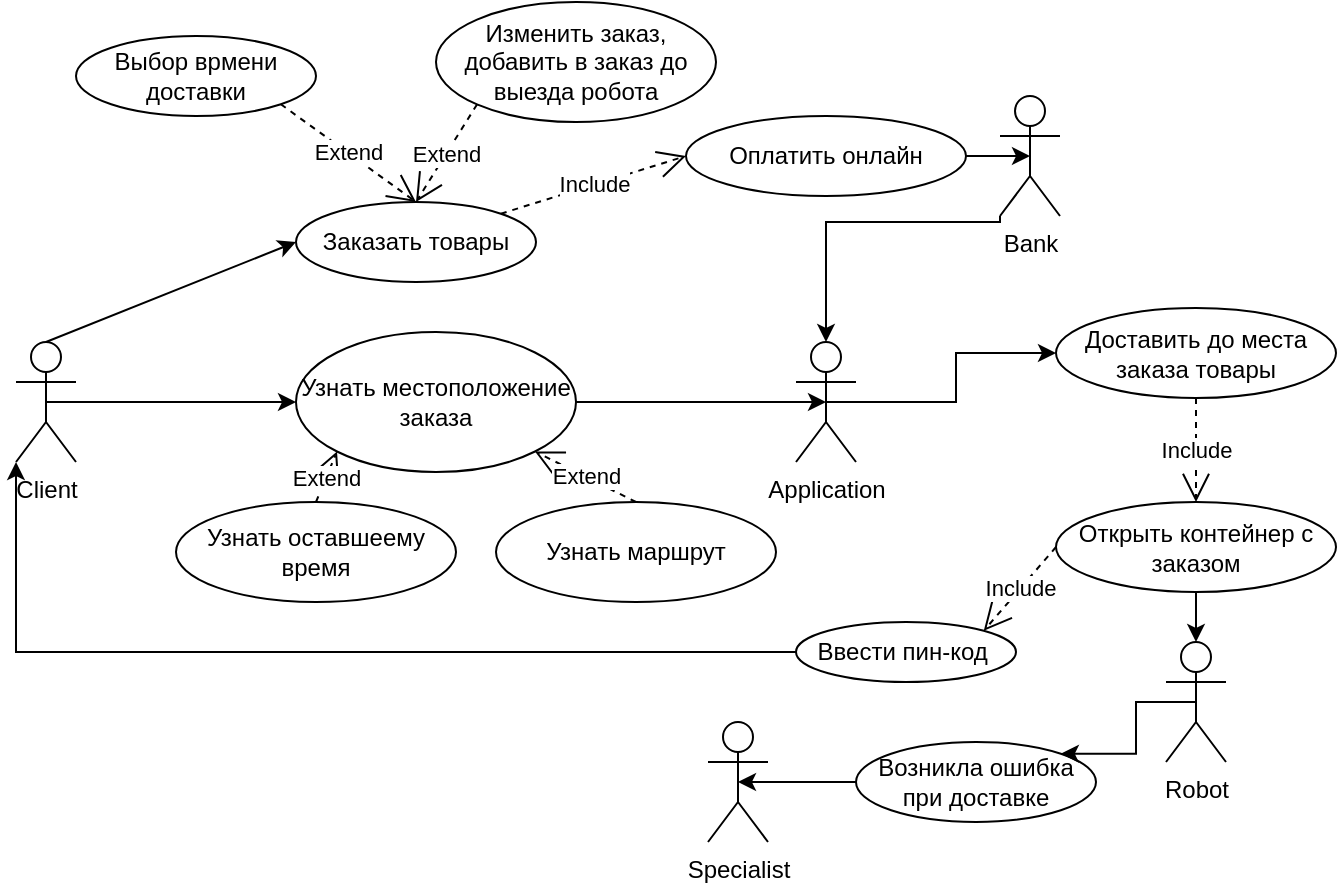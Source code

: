 <mxfile version="23.1.5" type="device">
  <diagram name="Страница — 1" id="M-Q6rJQaSrUSPMy_93jy">
    <mxGraphModel dx="864" dy="516" grid="1" gridSize="10" guides="1" tooltips="1" connect="1" arrows="1" fold="1" page="1" pageScale="1" pageWidth="827" pageHeight="1169" math="0" shadow="0">
      <root>
        <mxCell id="0" />
        <mxCell id="1" parent="0" />
        <mxCell id="ZW8N17zmlQrYqjXXHlqO-21" style="edgeStyle=orthogonalEdgeStyle;rounded=0;orthogonalLoop=1;jettySize=auto;html=1;exitX=0.5;exitY=0.5;exitDx=0;exitDy=0;exitPerimeter=0;entryX=0;entryY=0.5;entryDx=0;entryDy=0;" edge="1" parent="1" source="ZW8N17zmlQrYqjXXHlqO-1" target="ZW8N17zmlQrYqjXXHlqO-20">
          <mxGeometry relative="1" as="geometry">
            <Array as="points">
              <mxPoint x="160" y="210" />
            </Array>
          </mxGeometry>
        </mxCell>
        <mxCell id="ZW8N17zmlQrYqjXXHlqO-1" value="Client" style="shape=umlActor;verticalLabelPosition=bottom;verticalAlign=top;html=1;outlineConnect=0;" vertex="1" parent="1">
          <mxGeometry x="30" y="180" width="30" height="60" as="geometry" />
        </mxCell>
        <mxCell id="ZW8N17zmlQrYqjXXHlqO-44" style="edgeStyle=orthogonalEdgeStyle;rounded=0;orthogonalLoop=1;jettySize=auto;html=1;exitX=0.5;exitY=0.5;exitDx=0;exitDy=0;exitPerimeter=0;entryX=0;entryY=0.5;entryDx=0;entryDy=0;" edge="1" parent="1" source="ZW8N17zmlQrYqjXXHlqO-2" target="ZW8N17zmlQrYqjXXHlqO-16">
          <mxGeometry relative="1" as="geometry" />
        </mxCell>
        <mxCell id="ZW8N17zmlQrYqjXXHlqO-2" value="Application" style="shape=umlActor;verticalLabelPosition=bottom;verticalAlign=top;html=1;outlineConnect=0;" vertex="1" parent="1">
          <mxGeometry x="420" y="180" width="30" height="60" as="geometry" />
        </mxCell>
        <mxCell id="ZW8N17zmlQrYqjXXHlqO-3" value="Specialist" style="shape=umlActor;verticalLabelPosition=bottom;verticalAlign=top;html=1;outlineConnect=0;" vertex="1" parent="1">
          <mxGeometry x="376" y="370" width="30" height="60" as="geometry" />
        </mxCell>
        <mxCell id="ZW8N17zmlQrYqjXXHlqO-4" value="Возникла ошибка при доставке" style="ellipse;whiteSpace=wrap;html=1;" vertex="1" parent="1">
          <mxGeometry x="450" y="380" width="120" height="40" as="geometry" />
        </mxCell>
        <mxCell id="ZW8N17zmlQrYqjXXHlqO-6" value="" style="endArrow=classic;html=1;rounded=0;exitX=0.5;exitY=0;exitDx=0;exitDy=0;exitPerimeter=0;entryX=0;entryY=0.5;entryDx=0;entryDy=0;" edge="1" parent="1" source="ZW8N17zmlQrYqjXXHlqO-1" target="ZW8N17zmlQrYqjXXHlqO-5">
          <mxGeometry width="50" height="50" relative="1" as="geometry">
            <mxPoint x="200" y="290" as="sourcePoint" />
            <mxPoint x="250" y="240" as="targetPoint" />
          </mxGeometry>
        </mxCell>
        <mxCell id="ZW8N17zmlQrYqjXXHlqO-45" style="edgeStyle=orthogonalEdgeStyle;rounded=0;orthogonalLoop=1;jettySize=auto;html=1;exitX=0.5;exitY=0.5;exitDx=0;exitDy=0;exitPerimeter=0;entryX=1;entryY=0;entryDx=0;entryDy=0;" edge="1" parent="1" source="ZW8N17zmlQrYqjXXHlqO-8" target="ZW8N17zmlQrYqjXXHlqO-4">
          <mxGeometry relative="1" as="geometry">
            <Array as="points">
              <mxPoint x="590" y="360" />
              <mxPoint x="590" y="386" />
            </Array>
          </mxGeometry>
        </mxCell>
        <mxCell id="ZW8N17zmlQrYqjXXHlqO-8" value="Robot" style="shape=umlActor;verticalLabelPosition=bottom;verticalAlign=top;html=1;outlineConnect=0;" vertex="1" parent="1">
          <mxGeometry x="605" y="330" width="30" height="60" as="geometry" />
        </mxCell>
        <mxCell id="ZW8N17zmlQrYqjXXHlqO-9" value="Выбор врмени доставки" style="ellipse;whiteSpace=wrap;html=1;" vertex="1" parent="1">
          <mxGeometry x="60" y="27" width="120" height="40" as="geometry" />
        </mxCell>
        <mxCell id="ZW8N17zmlQrYqjXXHlqO-10" value="Extend" style="endArrow=open;endSize=12;dashed=1;html=1;rounded=0;exitX=1;exitY=1;exitDx=0;exitDy=0;entryX=0.5;entryY=0;entryDx=0;entryDy=0;" edge="1" parent="1" source="ZW8N17zmlQrYqjXXHlqO-5">
          <mxGeometry width="160" relative="1" as="geometry">
            <mxPoint x="330" y="237" as="sourcePoint" />
            <mxPoint x="230" y="117" as="targetPoint" />
          </mxGeometry>
        </mxCell>
        <mxCell id="ZW8N17zmlQrYqjXXHlqO-12" value="Изменить заказ, добавить в заказ до выезда робота" style="ellipse;whiteSpace=wrap;html=1;" vertex="1" parent="1">
          <mxGeometry x="240" y="10" width="140" height="60" as="geometry" />
        </mxCell>
        <mxCell id="ZW8N17zmlQrYqjXXHlqO-13" value="Extend" style="endArrow=open;endSize=12;dashed=1;html=1;rounded=0;exitX=0;exitY=1;exitDx=0;exitDy=0;entryX=0.5;entryY=0;entryDx=0;entryDy=0;" edge="1" parent="1" source="ZW8N17zmlQrYqjXXHlqO-12" target="ZW8N17zmlQrYqjXXHlqO-5">
          <mxGeometry width="160" relative="1" as="geometry">
            <mxPoint x="238" y="71" as="sourcePoint" />
            <mxPoint x="230" y="117" as="targetPoint" />
          </mxGeometry>
        </mxCell>
        <mxCell id="ZW8N17zmlQrYqjXXHlqO-16" value="Доставить до места заказа товары" style="ellipse;whiteSpace=wrap;html=1;" vertex="1" parent="1">
          <mxGeometry x="550" y="163" width="140" height="45" as="geometry" />
        </mxCell>
        <mxCell id="ZW8N17zmlQrYqjXXHlqO-20" value="Узнать местоположение заказа" style="ellipse;whiteSpace=wrap;html=1;" vertex="1" parent="1">
          <mxGeometry x="170" y="175" width="140" height="70" as="geometry" />
        </mxCell>
        <mxCell id="ZW8N17zmlQrYqjXXHlqO-5" value="Заказать товары" style="ellipse;whiteSpace=wrap;html=1;" vertex="1" parent="1">
          <mxGeometry x="170" y="110" width="120" height="40" as="geometry" />
        </mxCell>
        <mxCell id="ZW8N17zmlQrYqjXXHlqO-24" style="edgeStyle=orthogonalEdgeStyle;rounded=0;orthogonalLoop=1;jettySize=auto;html=1;exitX=1;exitY=0.5;exitDx=0;exitDy=0;entryX=0.5;entryY=0.5;entryDx=0;entryDy=0;entryPerimeter=0;" edge="1" parent="1" source="ZW8N17zmlQrYqjXXHlqO-20" target="ZW8N17zmlQrYqjXXHlqO-2">
          <mxGeometry relative="1" as="geometry" />
        </mxCell>
        <mxCell id="ZW8N17zmlQrYqjXXHlqO-25" value="Узнать оставшеему время" style="ellipse;whiteSpace=wrap;html=1;" vertex="1" parent="1">
          <mxGeometry x="110" y="260" width="140" height="50" as="geometry" />
        </mxCell>
        <mxCell id="ZW8N17zmlQrYqjXXHlqO-26" value="Узнать маршрут" style="ellipse;whiteSpace=wrap;html=1;" vertex="1" parent="1">
          <mxGeometry x="270" y="260" width="140" height="50" as="geometry" />
        </mxCell>
        <mxCell id="ZW8N17zmlQrYqjXXHlqO-27" value="Extend" style="endArrow=open;endSize=12;dashed=1;html=1;rounded=0;exitX=1;exitY=1;exitDx=0;exitDy=0;entryX=0.5;entryY=0;entryDx=0;entryDy=0;" edge="1" parent="1" source="ZW8N17zmlQrYqjXXHlqO-9" target="ZW8N17zmlQrYqjXXHlqO-5">
          <mxGeometry width="160" relative="1" as="geometry">
            <mxPoint x="184" y="71" as="sourcePoint" />
            <mxPoint x="153" y="120" as="targetPoint" />
          </mxGeometry>
        </mxCell>
        <mxCell id="ZW8N17zmlQrYqjXXHlqO-28" value="Extend" style="endArrow=open;endSize=12;dashed=1;html=1;rounded=0;exitX=0.5;exitY=0;exitDx=0;exitDy=0;entryX=1;entryY=1;entryDx=0;entryDy=0;" edge="1" parent="1" source="ZW8N17zmlQrYqjXXHlqO-26" target="ZW8N17zmlQrYqjXXHlqO-20">
          <mxGeometry width="160" relative="1" as="geometry">
            <mxPoint x="281" y="248" as="sourcePoint" />
            <mxPoint x="250" y="297" as="targetPoint" />
          </mxGeometry>
        </mxCell>
        <mxCell id="ZW8N17zmlQrYqjXXHlqO-29" value="Extend" style="endArrow=open;endSize=12;dashed=1;html=1;rounded=0;exitX=0.5;exitY=0;exitDx=0;exitDy=0;entryX=0;entryY=1;entryDx=0;entryDy=0;" edge="1" parent="1" source="ZW8N17zmlQrYqjXXHlqO-25" target="ZW8N17zmlQrYqjXXHlqO-20">
          <mxGeometry width="160" relative="1" as="geometry">
            <mxPoint x="259" y="270" as="sourcePoint" />
            <mxPoint x="208" y="245" as="targetPoint" />
          </mxGeometry>
        </mxCell>
        <mxCell id="ZW8N17zmlQrYqjXXHlqO-30" value="Оплатить онлайн" style="ellipse;whiteSpace=wrap;html=1;" vertex="1" parent="1">
          <mxGeometry x="365" y="67" width="140" height="40" as="geometry" />
        </mxCell>
        <mxCell id="ZW8N17zmlQrYqjXXHlqO-39" style="edgeStyle=orthogonalEdgeStyle;rounded=0;orthogonalLoop=1;jettySize=auto;html=1;exitX=0.5;exitY=1;exitDx=0;exitDy=0;" edge="1" parent="1" source="ZW8N17zmlQrYqjXXHlqO-32" target="ZW8N17zmlQrYqjXXHlqO-8">
          <mxGeometry relative="1" as="geometry" />
        </mxCell>
        <mxCell id="ZW8N17zmlQrYqjXXHlqO-32" value="Открыть контейнер с заказом" style="ellipse;whiteSpace=wrap;html=1;" vertex="1" parent="1">
          <mxGeometry x="550" y="260" width="140" height="45" as="geometry" />
        </mxCell>
        <mxCell id="ZW8N17zmlQrYqjXXHlqO-34" value="Include" style="endArrow=open;endSize=12;dashed=1;html=1;rounded=0;exitX=1;exitY=0;exitDx=0;exitDy=0;entryX=0;entryY=0.5;entryDx=0;entryDy=0;" edge="1" parent="1" source="ZW8N17zmlQrYqjXXHlqO-5" target="ZW8N17zmlQrYqjXXHlqO-30">
          <mxGeometry width="160" relative="1" as="geometry">
            <mxPoint x="370" y="333" as="sourcePoint" />
            <mxPoint x="530" y="333" as="targetPoint" />
          </mxGeometry>
        </mxCell>
        <mxCell id="ZW8N17zmlQrYqjXXHlqO-38" value="Include" style="endArrow=open;endSize=12;dashed=1;html=1;rounded=0;exitX=0.5;exitY=1;exitDx=0;exitDy=0;entryX=0.5;entryY=0;entryDx=0;entryDy=0;" edge="1" parent="1" source="ZW8N17zmlQrYqjXXHlqO-16" target="ZW8N17zmlQrYqjXXHlqO-32">
          <mxGeometry width="160" relative="1" as="geometry">
            <mxPoint x="370" y="332" as="sourcePoint" />
            <mxPoint x="530" y="332" as="targetPoint" />
          </mxGeometry>
        </mxCell>
        <mxCell id="ZW8N17zmlQrYqjXXHlqO-40" value="Ввести пин-код&amp;nbsp;" style="ellipse;whiteSpace=wrap;html=1;" vertex="1" parent="1">
          <mxGeometry x="420" y="320" width="110" height="30" as="geometry" />
        </mxCell>
        <mxCell id="ZW8N17zmlQrYqjXXHlqO-41" value="Include" style="endArrow=open;endSize=12;dashed=1;html=1;rounded=0;exitX=0;exitY=0.5;exitDx=0;exitDy=0;entryX=1;entryY=0;entryDx=0;entryDy=0;" edge="1" parent="1" source="ZW8N17zmlQrYqjXXHlqO-32" target="ZW8N17zmlQrYqjXXHlqO-40">
          <mxGeometry width="160" relative="1" as="geometry">
            <mxPoint x="512" y="218" as="sourcePoint" />
            <mxPoint x="512" y="270" as="targetPoint" />
          </mxGeometry>
        </mxCell>
        <mxCell id="ZW8N17zmlQrYqjXXHlqO-42" style="edgeStyle=orthogonalEdgeStyle;rounded=0;orthogonalLoop=1;jettySize=auto;html=1;exitX=0;exitY=0.5;exitDx=0;exitDy=0;entryX=0;entryY=1;entryDx=0;entryDy=0;entryPerimeter=0;" edge="1" parent="1" source="ZW8N17zmlQrYqjXXHlqO-40" target="ZW8N17zmlQrYqjXXHlqO-1">
          <mxGeometry relative="1" as="geometry" />
        </mxCell>
        <mxCell id="ZW8N17zmlQrYqjXXHlqO-46" style="edgeStyle=orthogonalEdgeStyle;rounded=0;orthogonalLoop=1;jettySize=auto;html=1;exitX=0;exitY=0.5;exitDx=0;exitDy=0;entryX=0.5;entryY=0.5;entryDx=0;entryDy=0;entryPerimeter=0;" edge="1" parent="1" source="ZW8N17zmlQrYqjXXHlqO-4" target="ZW8N17zmlQrYqjXXHlqO-3">
          <mxGeometry relative="1" as="geometry" />
        </mxCell>
        <mxCell id="ZW8N17zmlQrYqjXXHlqO-47" value="Bank" style="shape=umlActor;verticalLabelPosition=bottom;verticalAlign=top;html=1;" vertex="1" parent="1">
          <mxGeometry x="522" y="57" width="30" height="60" as="geometry" />
        </mxCell>
        <mxCell id="ZW8N17zmlQrYqjXXHlqO-48" style="edgeStyle=orthogonalEdgeStyle;rounded=0;orthogonalLoop=1;jettySize=auto;html=1;exitX=1;exitY=0.5;exitDx=0;exitDy=0;entryX=0.5;entryY=0.5;entryDx=0;entryDy=0;entryPerimeter=0;" edge="1" parent="1" source="ZW8N17zmlQrYqjXXHlqO-30" target="ZW8N17zmlQrYqjXXHlqO-47">
          <mxGeometry relative="1" as="geometry" />
        </mxCell>
        <mxCell id="ZW8N17zmlQrYqjXXHlqO-49" style="edgeStyle=orthogonalEdgeStyle;rounded=0;orthogonalLoop=1;jettySize=auto;html=1;exitX=0;exitY=1;exitDx=0;exitDy=0;exitPerimeter=0;entryX=0.5;entryY=0;entryDx=0;entryDy=0;entryPerimeter=0;" edge="1" parent="1" source="ZW8N17zmlQrYqjXXHlqO-47" target="ZW8N17zmlQrYqjXXHlqO-2">
          <mxGeometry relative="1" as="geometry">
            <Array as="points">
              <mxPoint x="522" y="120" />
              <mxPoint x="435" y="120" />
            </Array>
          </mxGeometry>
        </mxCell>
      </root>
    </mxGraphModel>
  </diagram>
</mxfile>

